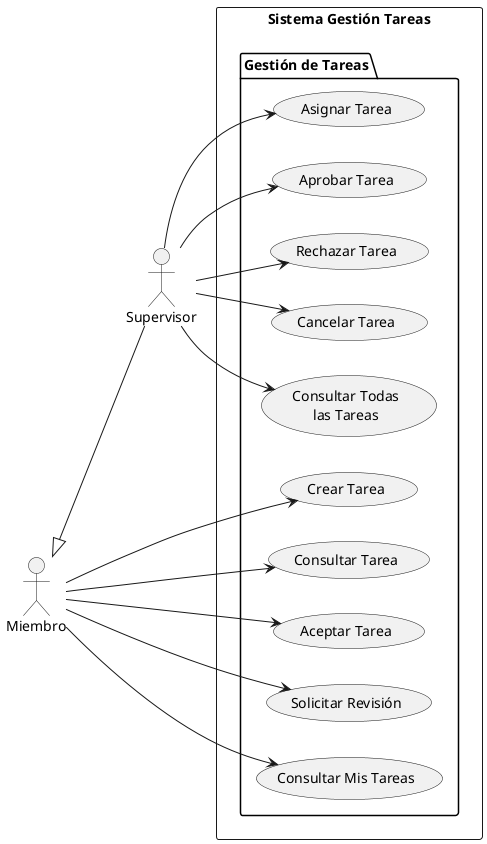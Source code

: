 @startuml

left to right direction

actor "Miembro" as member
actor "Supervisor" as supervisor
supervisor -u-|> member

rectangle "Sistema Gestión Tareas" {
    package "Gestión de Tareas" {
        usecase "Crear Tarea" as UC1
        usecase "Consultar Tarea" as UC2
        usecase "Aceptar Tarea" as UC3
        usecase "Solicitar Revisión" as UC4
        usecase "Consultar Mis Tareas" as UC5
        usecase "Asignar Tarea" as UC6
        usecase "Aprobar Tarea" as UC7
        usecase "Rechazar Tarea" as UC8
        usecase "Cancelar Tarea" as UC9
        usecase "Consultar Todas\nlas Tareas" as UC10
    }

}

member --> UC1
member --> UC2
member --> UC3
member --> UC4
member --> UC5

supervisor --> UC6
supervisor --> UC7
supervisor --> UC8
supervisor --> UC9
supervisor --> UC10

@enduml